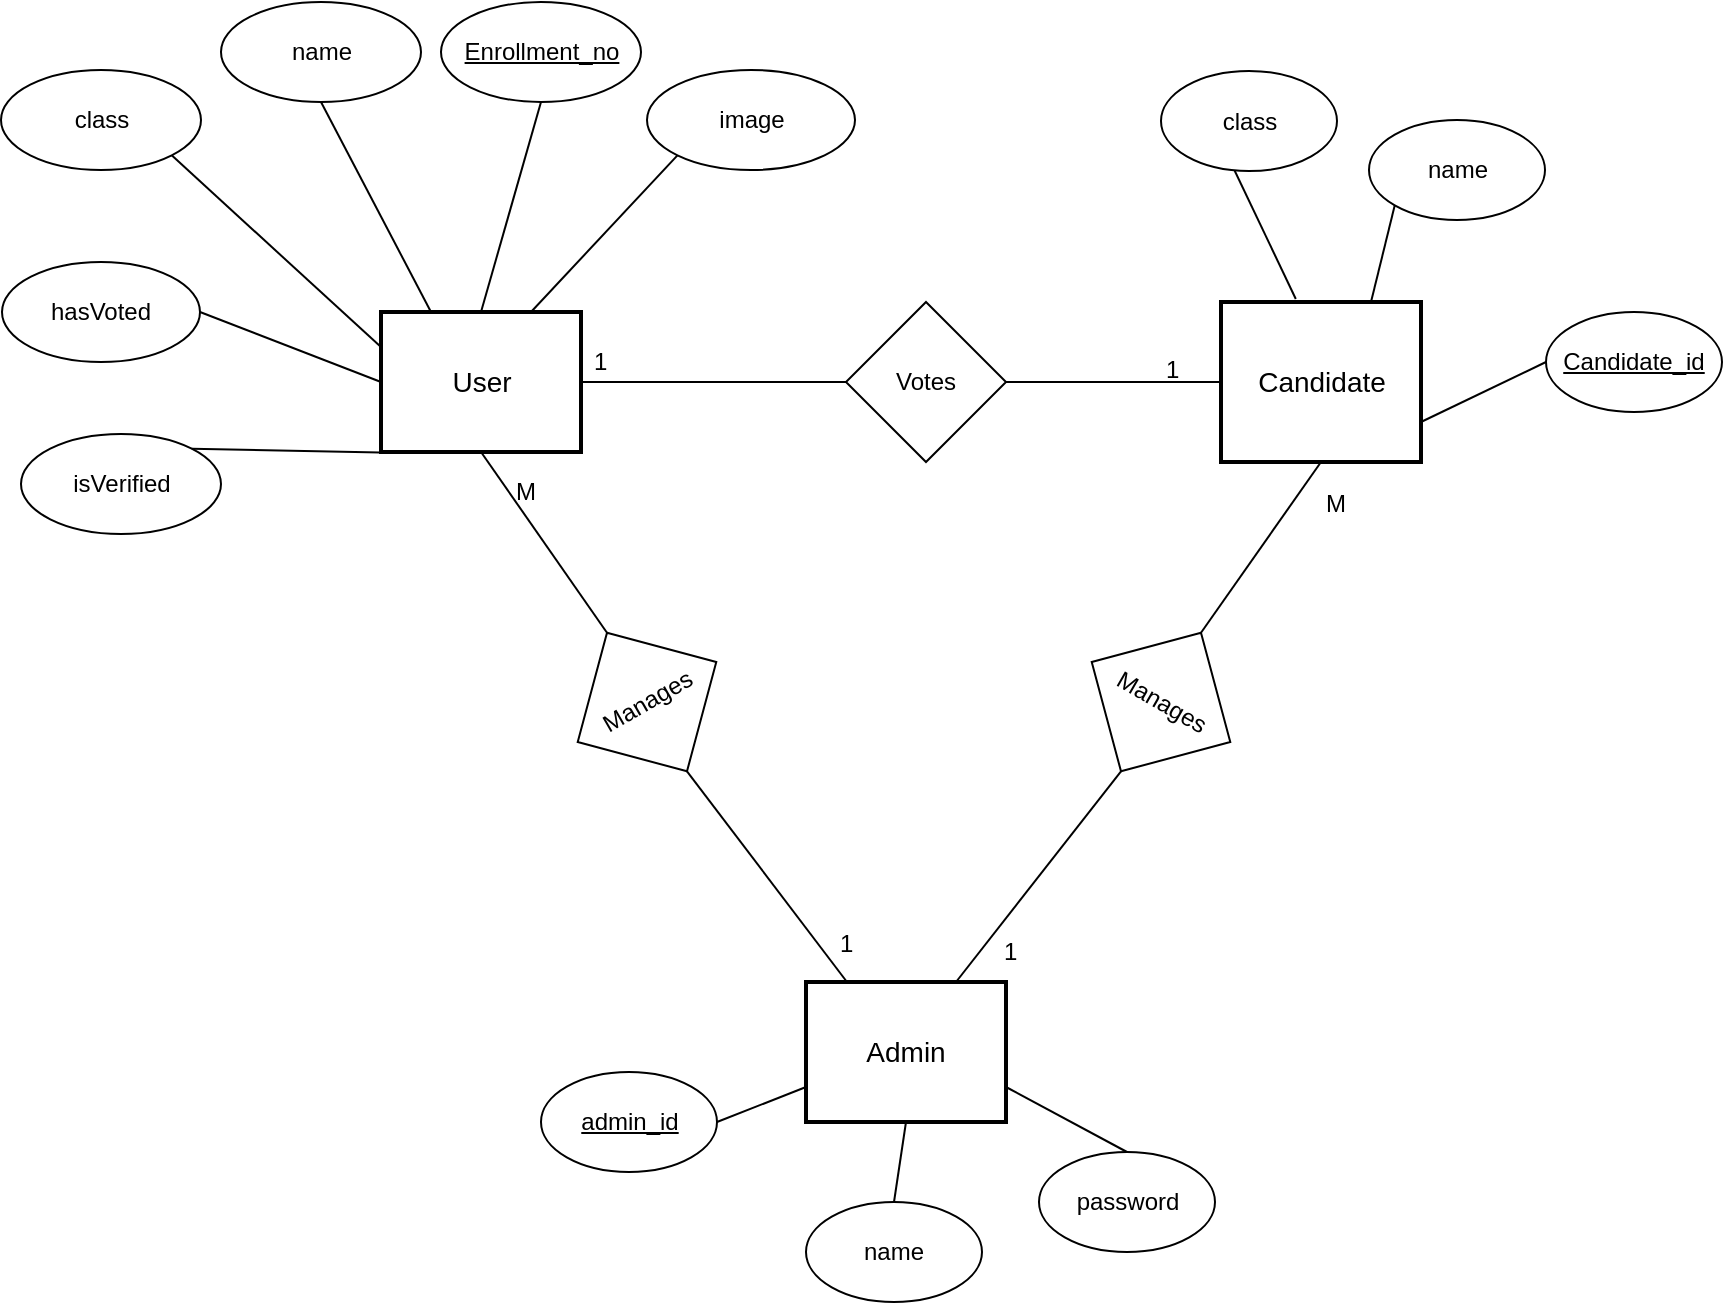 <mxfile version="12.2.6" type="github" pages="1">
  <diagram id="ZjFbMUzR2h4XMt5LGLqK" name="Page-1">
    <mxGraphModel dx="1024" dy="534" grid="1" gridSize="10" guides="1" tooltips="1" connect="1" arrows="1" fold="1" page="1" pageScale="1" pageWidth="827" pageHeight="1169" math="0" shadow="0">
      <root>
        <mxCell id="MGRXwD8dUgbWrKYlEfeG-0"/>
        <mxCell id="MGRXwD8dUgbWrKYlEfeG-1" parent="MGRXwD8dUgbWrKYlEfeG-0"/>
        <mxCell id="dIiYX6rC-DH4-wpnL1Wr-46" value="User" style="strokeWidth=2;whiteSpace=wrap;html=1;align=center;fontSize=14;" parent="MGRXwD8dUgbWrKYlEfeG-1" vertex="1">
          <mxGeometry x="200.5" y="155" width="100" height="70" as="geometry"/>
        </mxCell>
        <mxCell id="dIiYX6rC-DH4-wpnL1Wr-47" value="Admin" style="strokeWidth=2;whiteSpace=wrap;html=1;align=center;fontSize=14;" parent="MGRXwD8dUgbWrKYlEfeG-1" vertex="1">
          <mxGeometry x="413" y="490" width="100" height="70" as="geometry"/>
        </mxCell>
        <mxCell id="dIiYX6rC-DH4-wpnL1Wr-48" value="Candidate" style="strokeWidth=2;whiteSpace=wrap;html=1;align=center;fontSize=14;" parent="MGRXwD8dUgbWrKYlEfeG-1" vertex="1">
          <mxGeometry x="620.5" y="150" width="100" height="80" as="geometry"/>
        </mxCell>
        <mxCell id="dIiYX6rC-DH4-wpnL1Wr-49" value="name" style="ellipse;whiteSpace=wrap;html=1;" parent="MGRXwD8dUgbWrKYlEfeG-1" vertex="1">
          <mxGeometry x="120.5" width="100" height="50" as="geometry"/>
        </mxCell>
        <mxCell id="dIiYX6rC-DH4-wpnL1Wr-50" value="class" style="ellipse;whiteSpace=wrap;html=1;" parent="MGRXwD8dUgbWrKYlEfeG-1" vertex="1">
          <mxGeometry x="10.5" y="34" width="100" height="50" as="geometry"/>
        </mxCell>
        <mxCell id="dIiYX6rC-DH4-wpnL1Wr-52" value="&lt;u&gt;Enrollment_no&lt;/u&gt;" style="ellipse;whiteSpace=wrap;html=1;" parent="MGRXwD8dUgbWrKYlEfeG-1" vertex="1">
          <mxGeometry x="230.5" width="100" height="50" as="geometry"/>
        </mxCell>
        <mxCell id="dIiYX6rC-DH4-wpnL1Wr-54" value="image" style="ellipse;whiteSpace=wrap;html=1;" parent="MGRXwD8dUgbWrKYlEfeG-1" vertex="1">
          <mxGeometry x="333.5" y="34" width="104" height="50" as="geometry"/>
        </mxCell>
        <mxCell id="dIiYX6rC-DH4-wpnL1Wr-55" value="" style="endArrow=none;html=1;entryX=0.5;entryY=1;entryDx=0;entryDy=0;exitX=0.5;exitY=0;exitDx=0;exitDy=0;" parent="MGRXwD8dUgbWrKYlEfeG-1" source="dIiYX6rC-DH4-wpnL1Wr-46" target="dIiYX6rC-DH4-wpnL1Wr-52" edge="1">
          <mxGeometry width="50" height="50" relative="1" as="geometry">
            <mxPoint x="340.5" y="200" as="sourcePoint"/>
            <mxPoint x="390.5" y="150" as="targetPoint"/>
          </mxGeometry>
        </mxCell>
        <mxCell id="dIiYX6rC-DH4-wpnL1Wr-56" value="" style="endArrow=none;html=1;entryX=0.5;entryY=1;entryDx=0;entryDy=0;exitX=0.25;exitY=0;exitDx=0;exitDy=0;" parent="MGRXwD8dUgbWrKYlEfeG-1" source="dIiYX6rC-DH4-wpnL1Wr-46" target="dIiYX6rC-DH4-wpnL1Wr-49" edge="1">
          <mxGeometry width="50" height="50" relative="1" as="geometry">
            <mxPoint x="285.5" y="165" as="sourcePoint"/>
            <mxPoint x="340.5" y="140" as="targetPoint"/>
          </mxGeometry>
        </mxCell>
        <mxCell id="dIiYX6rC-DH4-wpnL1Wr-57" value="" style="endArrow=none;html=1;entryX=1;entryY=1;entryDx=0;entryDy=0;exitX=0;exitY=0.25;exitDx=0;exitDy=0;" parent="MGRXwD8dUgbWrKYlEfeG-1" source="dIiYX6rC-DH4-wpnL1Wr-46" target="dIiYX6rC-DH4-wpnL1Wr-50" edge="1">
          <mxGeometry width="50" height="50" relative="1" as="geometry">
            <mxPoint x="220.5" y="150" as="sourcePoint"/>
            <mxPoint x="220.5" y="135" as="targetPoint"/>
          </mxGeometry>
        </mxCell>
        <mxCell id="dIiYX6rC-DH4-wpnL1Wr-60" value="" style="endArrow=none;html=1;entryX=0.75;entryY=0;entryDx=0;entryDy=0;exitX=0;exitY=1;exitDx=0;exitDy=0;" parent="MGRXwD8dUgbWrKYlEfeG-1" source="dIiYX6rC-DH4-wpnL1Wr-54" target="dIiYX6rC-DH4-wpnL1Wr-46" edge="1">
          <mxGeometry width="50" height="50" relative="1" as="geometry">
            <mxPoint x="320.5" y="270" as="sourcePoint"/>
            <mxPoint x="370.5" y="220" as="targetPoint"/>
          </mxGeometry>
        </mxCell>
        <mxCell id="dIiYX6rC-DH4-wpnL1Wr-61" value="name" style="ellipse;whiteSpace=wrap;html=1;" parent="MGRXwD8dUgbWrKYlEfeG-1" vertex="1">
          <mxGeometry x="413" y="600" width="88" height="50" as="geometry"/>
        </mxCell>
        <mxCell id="dIiYX6rC-DH4-wpnL1Wr-62" value="&lt;u&gt;admin_id&lt;/u&gt;" style="ellipse;whiteSpace=wrap;html=1;" parent="MGRXwD8dUgbWrKYlEfeG-1" vertex="1">
          <mxGeometry x="280.5" y="535" width="88" height="50" as="geometry"/>
        </mxCell>
        <mxCell id="dIiYX6rC-DH4-wpnL1Wr-63" value="" style="endArrow=none;html=1;exitX=1;exitY=0.5;exitDx=0;exitDy=0;entryX=0;entryY=0.75;entryDx=0;entryDy=0;" parent="MGRXwD8dUgbWrKYlEfeG-1" source="dIiYX6rC-DH4-wpnL1Wr-62" target="dIiYX6rC-DH4-wpnL1Wr-47" edge="1">
          <mxGeometry width="50" height="50" relative="1" as="geometry">
            <mxPoint x="305.5" y="465" as="sourcePoint"/>
            <mxPoint x="355.5" y="415" as="targetPoint"/>
          </mxGeometry>
        </mxCell>
        <mxCell id="dIiYX6rC-DH4-wpnL1Wr-64" value="" style="endArrow=none;html=1;exitX=0.5;exitY=0;exitDx=0;exitDy=0;entryX=0.5;entryY=1;entryDx=0;entryDy=0;" parent="MGRXwD8dUgbWrKYlEfeG-1" source="dIiYX6rC-DH4-wpnL1Wr-61" target="dIiYX6rC-DH4-wpnL1Wr-47" edge="1">
          <mxGeometry width="50" height="50" relative="1" as="geometry">
            <mxPoint x="360.5" y="610" as="sourcePoint"/>
            <mxPoint x="410.5" y="560" as="targetPoint"/>
          </mxGeometry>
        </mxCell>
        <mxCell id="dIiYX6rC-DH4-wpnL1Wr-65" value="" style="endArrow=none;html=1;exitX=0.75;exitY=0;exitDx=0;exitDy=0;entryX=0;entryY=1;entryDx=0;entryDy=0;" parent="MGRXwD8dUgbWrKYlEfeG-1" source="dIiYX6rC-DH4-wpnL1Wr-48" target="dIiYX6rC-DH4-wpnL1Wr-67" edge="1">
          <mxGeometry width="50" height="50" relative="1" as="geometry">
            <mxPoint x="720.5" y="440" as="sourcePoint"/>
            <mxPoint x="770.5" y="390" as="targetPoint"/>
          </mxGeometry>
        </mxCell>
        <mxCell id="dIiYX6rC-DH4-wpnL1Wr-66" value="&lt;u&gt;Candidate_id&lt;/u&gt;" style="ellipse;whiteSpace=wrap;html=1;" parent="MGRXwD8dUgbWrKYlEfeG-1" vertex="1">
          <mxGeometry x="783" y="155" width="88" height="50" as="geometry"/>
        </mxCell>
        <mxCell id="dIiYX6rC-DH4-wpnL1Wr-67" value="name" style="ellipse;whiteSpace=wrap;html=1;" parent="MGRXwD8dUgbWrKYlEfeG-1" vertex="1">
          <mxGeometry x="694.5" y="59" width="88" height="50" as="geometry"/>
        </mxCell>
        <mxCell id="dIiYX6rC-DH4-wpnL1Wr-69" value="Votes" style="rhombus;whiteSpace=wrap;html=1;" parent="MGRXwD8dUgbWrKYlEfeG-1" vertex="1">
          <mxGeometry x="433" y="150" width="80" height="80" as="geometry"/>
        </mxCell>
        <mxCell id="dIiYX6rC-DH4-wpnL1Wr-70" value="Manages" style="rhombus;whiteSpace=wrap;html=1;rotation=30;" parent="MGRXwD8dUgbWrKYlEfeG-1" vertex="1">
          <mxGeometry x="550.5" y="310" width="80" height="80" as="geometry"/>
        </mxCell>
        <mxCell id="dIiYX6rC-DH4-wpnL1Wr-71" value="isVerified" style="ellipse;whiteSpace=wrap;html=1;" parent="MGRXwD8dUgbWrKYlEfeG-1" vertex="1">
          <mxGeometry x="20.5" y="216" width="100" height="50" as="geometry"/>
        </mxCell>
        <mxCell id="dIiYX6rC-DH4-wpnL1Wr-72" value="" style="endArrow=none;html=1;entryX=1;entryY=0;entryDx=0;entryDy=0;exitX=-0.005;exitY=1.003;exitDx=0;exitDy=0;exitPerimeter=0;" parent="MGRXwD8dUgbWrKYlEfeG-1" source="dIiYX6rC-DH4-wpnL1Wr-46" target="dIiYX6rC-DH4-wpnL1Wr-71" edge="1">
          <mxGeometry width="50" height="50" relative="1" as="geometry">
            <mxPoint x="220.5" y="230" as="sourcePoint"/>
            <mxPoint x="220.5" y="255" as="targetPoint"/>
          </mxGeometry>
        </mxCell>
        <mxCell id="dIiYX6rC-DH4-wpnL1Wr-74" value="" style="endArrow=none;html=1;entryX=0;entryY=0.5;entryDx=0;entryDy=0;exitX=1;exitY=0.75;exitDx=0;exitDy=0;" parent="MGRXwD8dUgbWrKYlEfeG-1" source="dIiYX6rC-DH4-wpnL1Wr-48" target="dIiYX6rC-DH4-wpnL1Wr-66" edge="1">
          <mxGeometry width="50" height="50" relative="1" as="geometry">
            <mxPoint x="680.5" y="260" as="sourcePoint"/>
            <mxPoint x="748.5" y="245" as="targetPoint"/>
          </mxGeometry>
        </mxCell>
        <mxCell id="dIiYX6rC-DH4-wpnL1Wr-75" value="" style="endArrow=none;html=1;exitX=1;exitY=0.5;exitDx=0;exitDy=0;entryX=0;entryY=0.5;entryDx=0;entryDy=0;" parent="MGRXwD8dUgbWrKYlEfeG-1" source="dIiYX6rC-DH4-wpnL1Wr-46" target="dIiYX6rC-DH4-wpnL1Wr-69" edge="1">
          <mxGeometry width="50" height="50" relative="1" as="geometry">
            <mxPoint x="310.5" y="290" as="sourcePoint"/>
            <mxPoint x="380.5" y="270" as="targetPoint"/>
          </mxGeometry>
        </mxCell>
        <mxCell id="dIiYX6rC-DH4-wpnL1Wr-76" value="" style="endArrow=none;html=1;exitX=0;exitY=0.5;exitDx=0;exitDy=0;entryX=1;entryY=0.5;entryDx=0;entryDy=0;" parent="MGRXwD8dUgbWrKYlEfeG-1" source="dIiYX6rC-DH4-wpnL1Wr-48" target="dIiYX6rC-DH4-wpnL1Wr-69" edge="1">
          <mxGeometry width="50" height="50" relative="1" as="geometry">
            <mxPoint x="308.8" y="235.21" as="sourcePoint"/>
            <mxPoint x="395.5" y="285" as="targetPoint"/>
          </mxGeometry>
        </mxCell>
        <mxCell id="dIiYX6rC-DH4-wpnL1Wr-77" value="" style="endArrow=none;html=1;exitX=0.5;exitY=0;exitDx=0;exitDy=0;entryX=0.5;entryY=1;entryDx=0;entryDy=0;" parent="MGRXwD8dUgbWrKYlEfeG-1" source="dIiYX6rC-DH4-wpnL1Wr-70" target="dIiYX6rC-DH4-wpnL1Wr-48" edge="1">
          <mxGeometry width="50" height="50" relative="1" as="geometry">
            <mxPoint x="610.5" y="380" as="sourcePoint"/>
            <mxPoint x="660.5" y="330" as="targetPoint"/>
          </mxGeometry>
        </mxCell>
        <mxCell id="dIiYX6rC-DH4-wpnL1Wr-78" value="" style="endArrow=none;html=1;exitX=0.5;exitY=1;exitDx=0;exitDy=0;entryX=0.75;entryY=0;entryDx=0;entryDy=0;" parent="MGRXwD8dUgbWrKYlEfeG-1" source="dIiYX6rC-DH4-wpnL1Wr-70" target="dIiYX6rC-DH4-wpnL1Wr-47" edge="1">
          <mxGeometry width="50" height="50" relative="1" as="geometry">
            <mxPoint x="620.5" y="447.5" as="sourcePoint"/>
            <mxPoint x="654.5" y="320" as="targetPoint"/>
          </mxGeometry>
        </mxCell>
        <mxCell id="dIiYX6rC-DH4-wpnL1Wr-79" value="Manages" style="rhombus;whiteSpace=wrap;html=1;rotation=-30;" parent="MGRXwD8dUgbWrKYlEfeG-1" vertex="1">
          <mxGeometry x="293.5" y="310" width="80" height="80" as="geometry"/>
        </mxCell>
        <mxCell id="dIiYX6rC-DH4-wpnL1Wr-80" value="" style="endArrow=none;html=1;entryX=0.5;entryY=1;entryDx=0;entryDy=0;exitX=0.5;exitY=0;exitDx=0;exitDy=0;" parent="MGRXwD8dUgbWrKYlEfeG-1" source="dIiYX6rC-DH4-wpnL1Wr-79" target="dIiYX6rC-DH4-wpnL1Wr-46" edge="1">
          <mxGeometry width="50" height="50" relative="1" as="geometry">
            <mxPoint x="310.5" y="310" as="sourcePoint"/>
            <mxPoint x="305.5" y="250" as="targetPoint"/>
          </mxGeometry>
        </mxCell>
        <mxCell id="dIiYX6rC-DH4-wpnL1Wr-81" value="" style="endArrow=none;html=1;entryX=0.5;entryY=1;entryDx=0;entryDy=0;" parent="MGRXwD8dUgbWrKYlEfeG-1" target="dIiYX6rC-DH4-wpnL1Wr-79" edge="1">
          <mxGeometry width="50" height="50" relative="1" as="geometry">
            <mxPoint x="433.5" y="490" as="sourcePoint"/>
            <mxPoint x="373.5" y="405" as="targetPoint"/>
          </mxGeometry>
        </mxCell>
        <mxCell id="dIiYX6rC-DH4-wpnL1Wr-82" value="password" style="ellipse;whiteSpace=wrap;html=1;" parent="MGRXwD8dUgbWrKYlEfeG-1" vertex="1">
          <mxGeometry x="529.5" y="575" width="88" height="50" as="geometry"/>
        </mxCell>
        <mxCell id="dIiYX6rC-DH4-wpnL1Wr-83" value="" style="endArrow=none;html=1;exitX=0.5;exitY=0;exitDx=0;exitDy=0;entryX=1;entryY=0.75;entryDx=0;entryDy=0;" parent="MGRXwD8dUgbWrKYlEfeG-1" source="dIiYX6rC-DH4-wpnL1Wr-82" target="dIiYX6rC-DH4-wpnL1Wr-47" edge="1">
          <mxGeometry width="50" height="50" relative="1" as="geometry">
            <mxPoint x="355.654" y="607.346" as="sourcePoint"/>
            <mxPoint x="448" y="570" as="targetPoint"/>
          </mxGeometry>
        </mxCell>
        <mxCell id="dIiYX6rC-DH4-wpnL1Wr-84" value="1" style="text;html=1;resizable=0;points=[];autosize=1;align=left;verticalAlign=top;spacingTop=-4;" parent="MGRXwD8dUgbWrKYlEfeG-1" vertex="1">
          <mxGeometry x="427.5" y="461" width="20" height="20" as="geometry"/>
        </mxCell>
        <mxCell id="dIiYX6rC-DH4-wpnL1Wr-85" value="M" style="text;html=1;resizable=0;points=[];autosize=1;align=left;verticalAlign=top;spacingTop=-4;" parent="MGRXwD8dUgbWrKYlEfeG-1" vertex="1">
          <mxGeometry x="265.5" y="235" width="30" height="20" as="geometry"/>
        </mxCell>
        <mxCell id="dIiYX6rC-DH4-wpnL1Wr-86" value="1" style="text;html=1;resizable=0;points=[];autosize=1;align=left;verticalAlign=top;spacingTop=-4;" parent="MGRXwD8dUgbWrKYlEfeG-1" vertex="1">
          <mxGeometry x="509.5" y="465" width="20" height="20" as="geometry"/>
        </mxCell>
        <mxCell id="dIiYX6rC-DH4-wpnL1Wr-87" value="M" style="text;html=1;resizable=0;points=[];autosize=1;align=left;verticalAlign=top;spacingTop=-4;" parent="MGRXwD8dUgbWrKYlEfeG-1" vertex="1">
          <mxGeometry x="670.5" y="241" width="30" height="20" as="geometry"/>
        </mxCell>
        <mxCell id="dIiYX6rC-DH4-wpnL1Wr-88" value="" style="endArrow=none;html=1;exitX=0.374;exitY=-0.019;exitDx=0;exitDy=0;exitPerimeter=0;" parent="MGRXwD8dUgbWrKYlEfeG-1" source="dIiYX6rC-DH4-wpnL1Wr-48" edge="1">
          <mxGeometry width="50" height="50" relative="1" as="geometry">
            <mxPoint x="660.5" y="140" as="sourcePoint"/>
            <mxPoint x="620.5" y="70" as="targetPoint"/>
          </mxGeometry>
        </mxCell>
        <mxCell id="dIiYX6rC-DH4-wpnL1Wr-89" value="class" style="ellipse;whiteSpace=wrap;html=1;" parent="MGRXwD8dUgbWrKYlEfeG-1" vertex="1">
          <mxGeometry x="590.5" y="34.5" width="88" height="50" as="geometry"/>
        </mxCell>
        <mxCell id="dIiYX6rC-DH4-wpnL1Wr-90" value="1" style="text;html=1;resizable=0;points=[];autosize=1;align=left;verticalAlign=top;spacingTop=-4;" parent="MGRXwD8dUgbWrKYlEfeG-1" vertex="1">
          <mxGeometry x="304.5" y="170" width="20" height="20" as="geometry"/>
        </mxCell>
        <mxCell id="dIiYX6rC-DH4-wpnL1Wr-91" value="1" style="text;html=1;resizable=0;points=[];autosize=1;align=left;verticalAlign=top;spacingTop=-4;" parent="MGRXwD8dUgbWrKYlEfeG-1" vertex="1">
          <mxGeometry x="590.5" y="174" width="20" height="20" as="geometry"/>
        </mxCell>
        <mxCell id="48o6MAuPuIJwwfAhe123-0" value="hasVoted" style="ellipse;whiteSpace=wrap;html=1;" vertex="1" parent="MGRXwD8dUgbWrKYlEfeG-1">
          <mxGeometry x="11" y="130" width="99" height="50" as="geometry"/>
        </mxCell>
        <mxCell id="48o6MAuPuIJwwfAhe123-1" value="" style="endArrow=none;html=1;entryX=1;entryY=0.5;entryDx=0;entryDy=0;exitX=0;exitY=0.5;exitDx=0;exitDy=0;" edge="1" parent="MGRXwD8dUgbWrKYlEfeG-1" source="dIiYX6rC-DH4-wpnL1Wr-46" target="48o6MAuPuIJwwfAhe123-0">
          <mxGeometry width="50" height="50" relative="1" as="geometry">
            <mxPoint x="210.5" y="182.5" as="sourcePoint"/>
            <mxPoint x="105.855" y="86.678" as="targetPoint"/>
          </mxGeometry>
        </mxCell>
      </root>
    </mxGraphModel>
  </diagram>
</mxfile>
